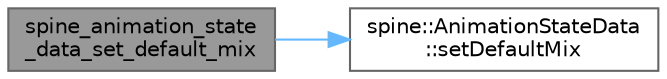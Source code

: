 digraph "spine_animation_state_data_set_default_mix"
{
 // LATEX_PDF_SIZE
  bgcolor="transparent";
  edge [fontname=Helvetica,fontsize=10,labelfontname=Helvetica,labelfontsize=10];
  node [fontname=Helvetica,fontsize=10,shape=box,height=0.2,width=0.4];
  rankdir="LR";
  Node1 [id="Node000001",label="spine_animation_state\l_data_set_default_mix",height=0.2,width=0.4,color="gray40", fillcolor="grey60", style="filled", fontcolor="black",tooltip=" "];
  Node1 -> Node2 [id="edge2_Node000001_Node000002",color="steelblue1",style="solid",tooltip=" "];
  Node2 [id="Node000002",label="spine::AnimationStateData\l::setDefaultMix",height=0.2,width=0.4,color="grey40", fillcolor="white", style="filled",URL="$classspine_1_1_animation_state_data.html#a21191949c5bbff8f4a8aa39031e2aff4",tooltip=" "];
}

